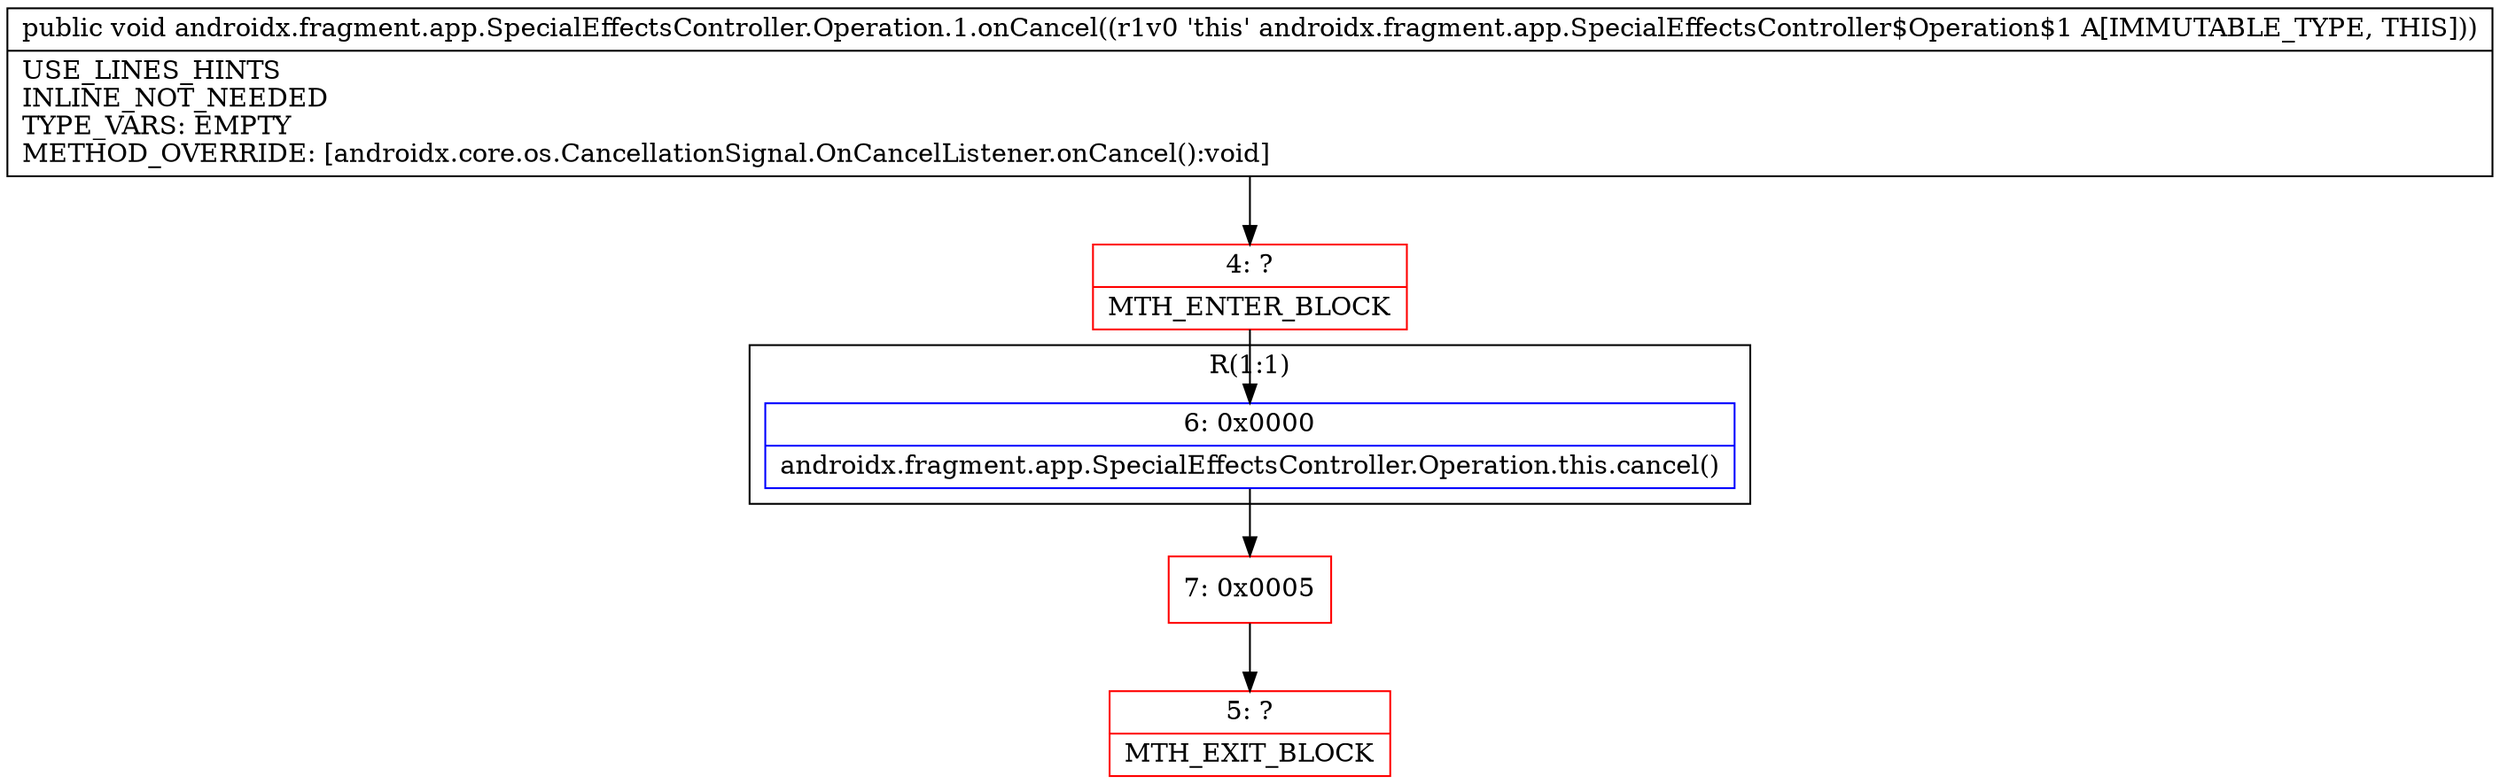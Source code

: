 digraph "CFG forandroidx.fragment.app.SpecialEffectsController.Operation.1.onCancel()V" {
subgraph cluster_Region_1335997567 {
label = "R(1:1)";
node [shape=record,color=blue];
Node_6 [shape=record,label="{6\:\ 0x0000|androidx.fragment.app.SpecialEffectsController.Operation.this.cancel()\l}"];
}
Node_4 [shape=record,color=red,label="{4\:\ ?|MTH_ENTER_BLOCK\l}"];
Node_7 [shape=record,color=red,label="{7\:\ 0x0005}"];
Node_5 [shape=record,color=red,label="{5\:\ ?|MTH_EXIT_BLOCK\l}"];
MethodNode[shape=record,label="{public void androidx.fragment.app.SpecialEffectsController.Operation.1.onCancel((r1v0 'this' androidx.fragment.app.SpecialEffectsController$Operation$1 A[IMMUTABLE_TYPE, THIS]))  | USE_LINES_HINTS\lINLINE_NOT_NEEDED\lTYPE_VARS: EMPTY\lMETHOD_OVERRIDE: [androidx.core.os.CancellationSignal.OnCancelListener.onCancel():void]\l}"];
MethodNode -> Node_4;Node_6 -> Node_7;
Node_4 -> Node_6;
Node_7 -> Node_5;
}

